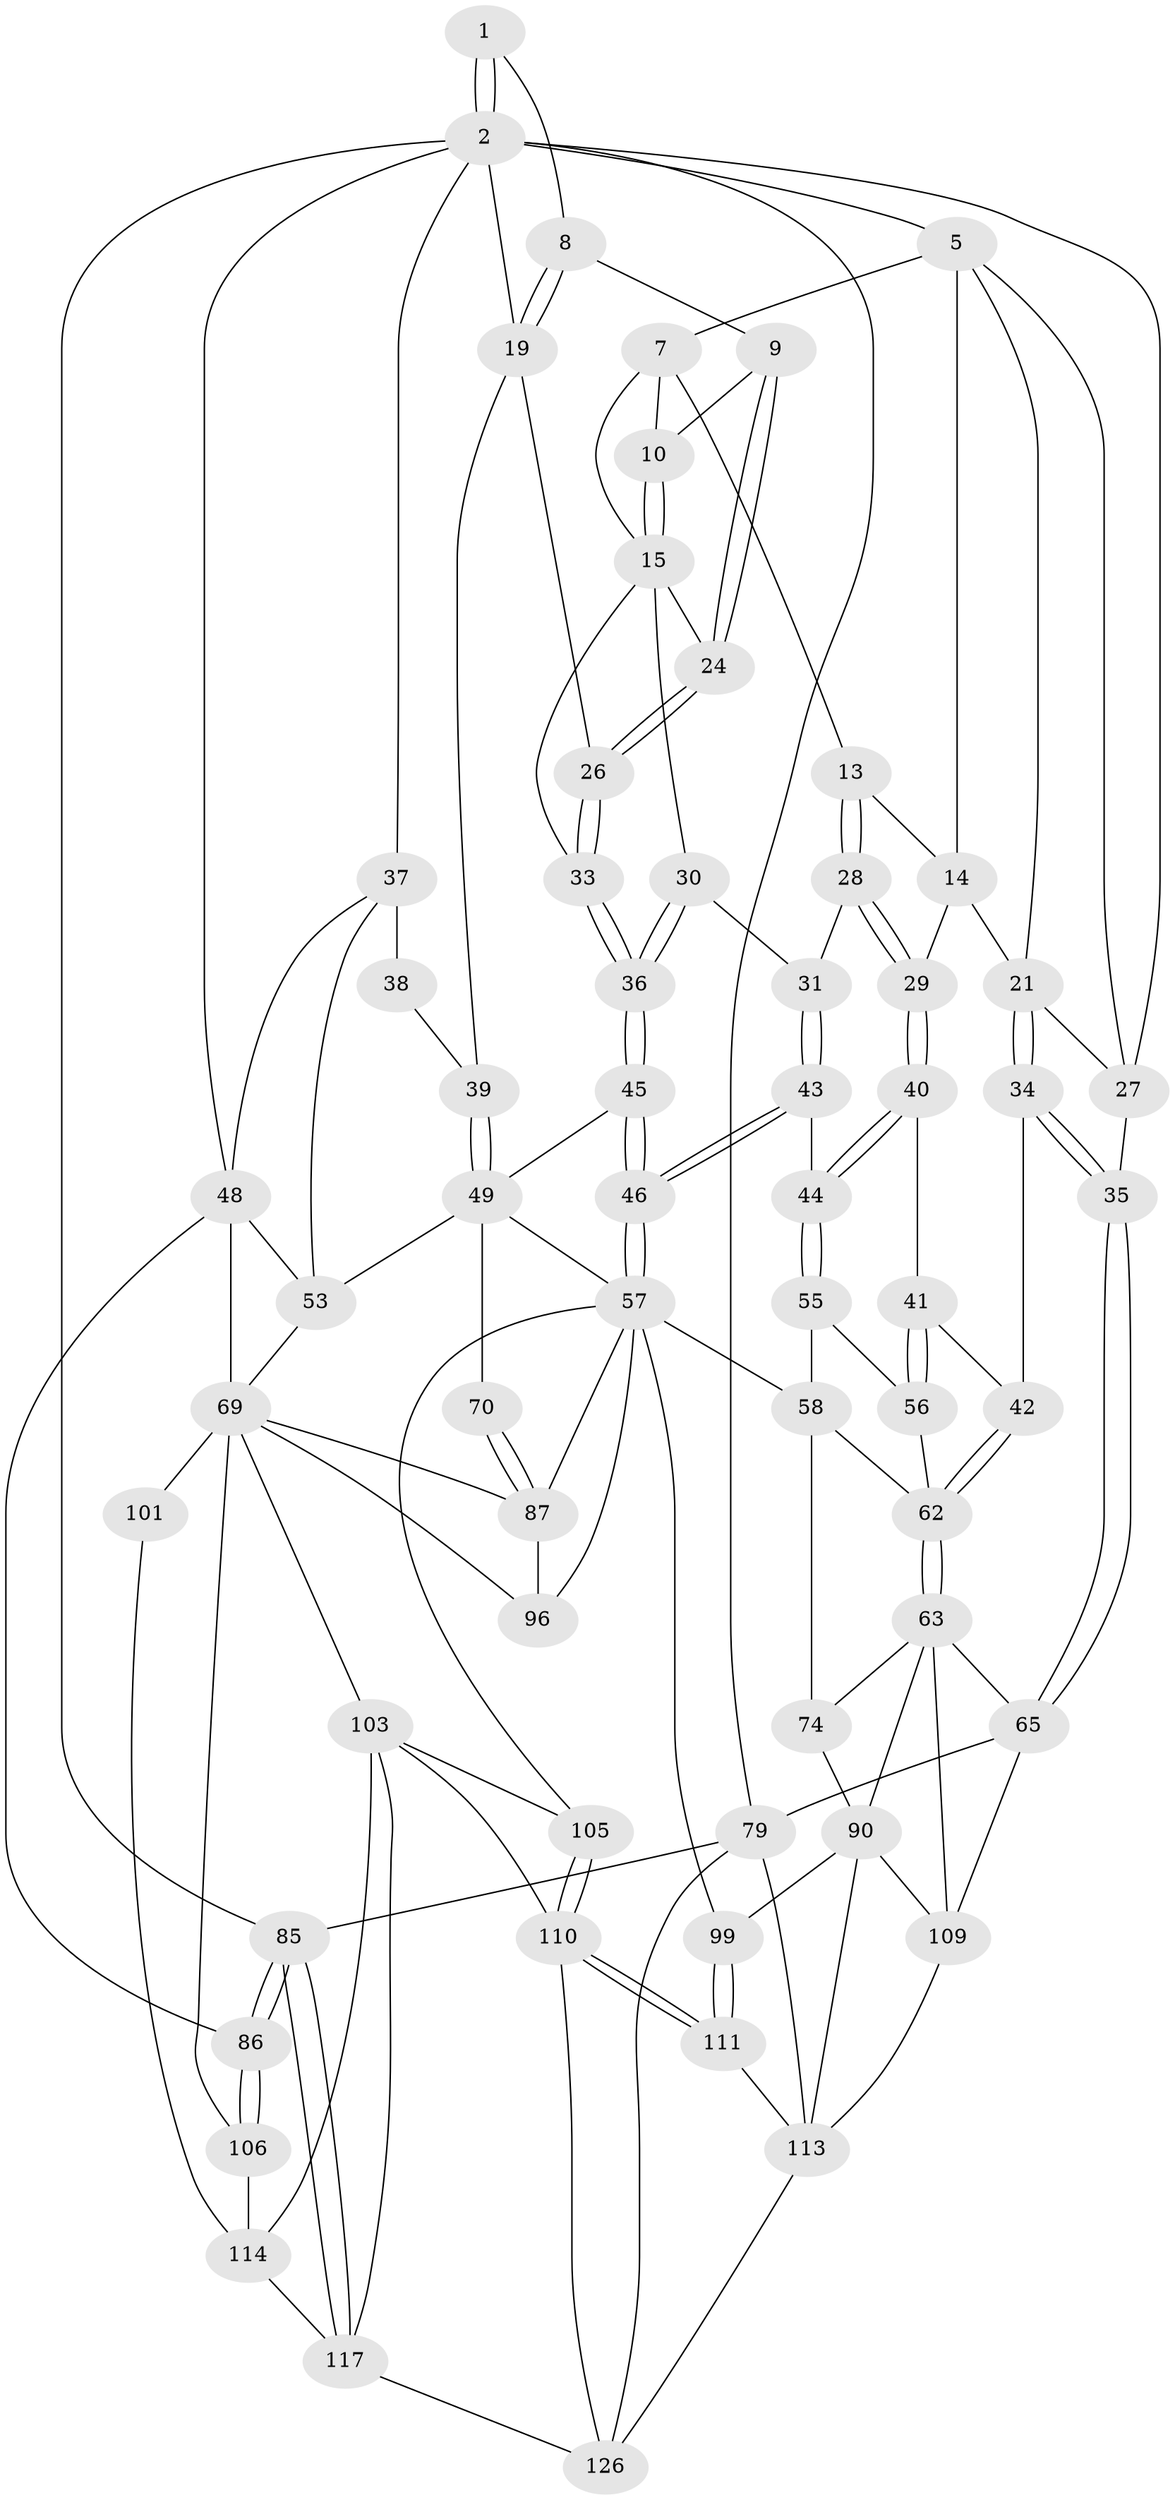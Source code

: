 // original degree distribution, {3: 0.015625, 6: 0.1953125, 5: 0.578125, 4: 0.2109375}
// Generated by graph-tools (version 1.1) at 2025/17/03/09/25 04:17:12]
// undirected, 64 vertices, 150 edges
graph export_dot {
graph [start="1"]
  node [color=gray90,style=filled];
  1 [pos="+0.8028475834130817+0"];
  2 [pos="+1+0",super="+18+3"];
  5 [pos="+0.22371736197196818+0",super="+6+23"];
  7 [pos="+0.5893466791408851+0",super="+11"];
  8 [pos="+0.771654752797262+0.02236134646709851"];
  9 [pos="+0.6784843882407826+0.040740035095881436"];
  10 [pos="+0.6011300422186164+0"];
  13 [pos="+0.42722385587188433+0.09683454393888609"];
  14 [pos="+0.30640641608710223+0",super="+20"];
  15 [pos="+0.573543064730454+0.11680827885218303",super="+16"];
  19 [pos="+0.822614319740418+0.1445836382434665",super="+25"];
  21 [pos="+0.14552014305988+0.14142041495850852",super="+22"];
  24 [pos="+0.6853833091884137+0.1183925698941714"];
  26 [pos="+0.7490525543720349+0.17980799812738632"];
  27 [pos="+0+0",super="+32"];
  28 [pos="+0.3620945724988331+0.1587552157821947"];
  29 [pos="+0.28007488724960355+0.21990026255733522"];
  30 [pos="+0.48861893841197324+0.20758578562118532"];
  31 [pos="+0.46975763982641455+0.2227406875820304"];
  33 [pos="+0.6421982015182751+0.2602868132161304"];
  34 [pos="+0.05523080693063421+0.29332107571506244"];
  35 [pos="+0+0.2688934325275865"];
  36 [pos="+0.6042880175626493+0.3196130127447294"];
  37 [pos="+0.9766961200422184+0.24938492120964503",super="+47"];
  38 [pos="+0.9194328128864153+0.28499554978209535"];
  39 [pos="+0.813442066639948+0.2522962754747331"];
  40 [pos="+0.28340298983071904+0.24105702186833386"];
  41 [pos="+0.25378688004719213+0.27721095069452273"];
  42 [pos="+0.13019618516345+0.3402736295145779"];
  43 [pos="+0.3971535274243081+0.29359036319577747"];
  44 [pos="+0.38739091352579824+0.29399420299074985"];
  45 [pos="+0.597551337112342+0.3863697279757385"];
  46 [pos="+0.5637312272230451+0.4234113008484617"];
  48 [pos="+1+0.2964412234622736",super="+60"];
  49 [pos="+0.7964639871158694+0.35016653870742204",super="+50"];
  53 [pos="+0.930489155123932+0.38382624643759417",super="+54"];
  55 [pos="+0.3607870359354685+0.40227151004972395"];
  56 [pos="+0.28142637168729867+0.41992944038543994"];
  57 [pos="+0.5618922032438415+0.42981911536058165",super="+73"];
  58 [pos="+0.4924319068760948+0.4773917863034027",super="+59+80"];
  62 [pos="+0.14347023296957834+0.4634094361725363",super="+66"];
  63 [pos="+0.12456732347468907+0.49831407130549654",super="+64"];
  65 [pos="+0+0.5567297617916674",super="+77"];
  69 [pos="+0.9573009819240498+0.5614855067743199",super="+93"];
  70 [pos="+0.7693538120240113+0.5707469708544456"];
  74 [pos="+0.31461916466617484+0.5182723143501099",super="+75"];
  79 [pos="+0+1",super="+128"];
  85 [pos="+1+1"];
  86 [pos="+1+0.8121576819091233"];
  87 [pos="+0.7689086466127232+0.5722975688620856",super="+88"];
  90 [pos="+0.22399287608794793+0.6617637779505373",super="+92"];
  96 [pos="+0.6116724024051742+0.6389795147949012"];
  99 [pos="+0.38784532784715103+0.7116250776217389"];
  101 [pos="+0.7659079620114966+0.6864993579211712",super="+112"];
  103 [pos="+0.7233551324550247+0.7657519562914258",super="+104"];
  105 [pos="+0.5440295087574644+0.7637544857708485"];
  106 [pos="+0.9418610897553648+0.7257736110045434"];
  109 [pos="+0.17672400270473976+0.7775036696978398",super="+118"];
  110 [pos="+0.47430399444392146+0.8415541530766883",super="+125"];
  111 [pos="+0.37524839400662596+0.8026852692899564"];
  113 [pos="+0.34666658833075376+0.8070240569231151",super="+122"];
  114 [pos="+0.8492080504240824+0.8055687168595645",super="+116+115"];
  117 [pos="+1+1",super="+119"];
  126 [pos="+0.4601430448991445+0.9498808838668982",super="+127"];
  1 -- 2;
  1 -- 2;
  1 -- 8;
  2 -- 19;
  2 -- 37;
  2 -- 48;
  2 -- 5;
  2 -- 85;
  2 -- 27;
  2 -- 79;
  5 -- 14;
  5 -- 7;
  5 -- 21;
  5 -- 27;
  7 -- 10;
  7 -- 13;
  7 -- 15;
  8 -- 9;
  8 -- 19;
  8 -- 19;
  9 -- 10;
  9 -- 24;
  9 -- 24;
  10 -- 15;
  10 -- 15;
  13 -- 14;
  13 -- 28;
  13 -- 28;
  14 -- 21;
  14 -- 29;
  15 -- 24;
  15 -- 33;
  15 -- 30;
  19 -- 26;
  19 -- 39;
  21 -- 34;
  21 -- 34;
  21 -- 27;
  24 -- 26;
  24 -- 26;
  26 -- 33;
  26 -- 33;
  27 -- 35;
  28 -- 29;
  28 -- 29;
  28 -- 31;
  29 -- 40;
  29 -- 40;
  30 -- 31;
  30 -- 36;
  30 -- 36;
  31 -- 43;
  31 -- 43;
  33 -- 36;
  33 -- 36;
  34 -- 35;
  34 -- 35;
  34 -- 42;
  35 -- 65;
  35 -- 65;
  36 -- 45;
  36 -- 45;
  37 -- 38 [weight=2];
  37 -- 48;
  37 -- 53;
  38 -- 39;
  39 -- 49;
  39 -- 49;
  40 -- 41;
  40 -- 44;
  40 -- 44;
  41 -- 42;
  41 -- 56;
  41 -- 56;
  42 -- 62;
  42 -- 62;
  43 -- 44;
  43 -- 46;
  43 -- 46;
  44 -- 55;
  44 -- 55;
  45 -- 46;
  45 -- 46;
  45 -- 49;
  46 -- 57;
  46 -- 57;
  48 -- 69;
  48 -- 53;
  48 -- 86;
  49 -- 70 [weight=2];
  49 -- 53 [weight=2];
  49 -- 57;
  53 -- 69;
  55 -- 56;
  55 -- 58;
  56 -- 62;
  57 -- 58 [weight=2];
  57 -- 96;
  57 -- 105;
  57 -- 99;
  57 -- 87;
  58 -- 74 [weight=3];
  58 -- 62;
  62 -- 63;
  62 -- 63;
  63 -- 74;
  63 -- 65;
  63 -- 90;
  63 -- 109;
  65 -- 79;
  65 -- 109 [weight=2];
  69 -- 96;
  69 -- 103;
  69 -- 101 [weight=3];
  69 -- 87;
  69 -- 106;
  70 -- 87;
  70 -- 87;
  74 -- 90 [weight=2];
  79 -- 85;
  79 -- 113;
  79 -- 126;
  85 -- 86;
  85 -- 86;
  85 -- 117;
  85 -- 117;
  86 -- 106;
  86 -- 106;
  87 -- 96;
  90 -- 113;
  90 -- 99;
  90 -- 109;
  99 -- 111;
  99 -- 111;
  101 -- 114;
  103 -- 105;
  103 -- 114;
  103 -- 117;
  103 -- 110;
  105 -- 110;
  105 -- 110;
  106 -- 114;
  109 -- 113;
  110 -- 111;
  110 -- 111;
  110 -- 126;
  111 -- 113;
  113 -- 126;
  114 -- 117 [weight=2];
  117 -- 126;
}
